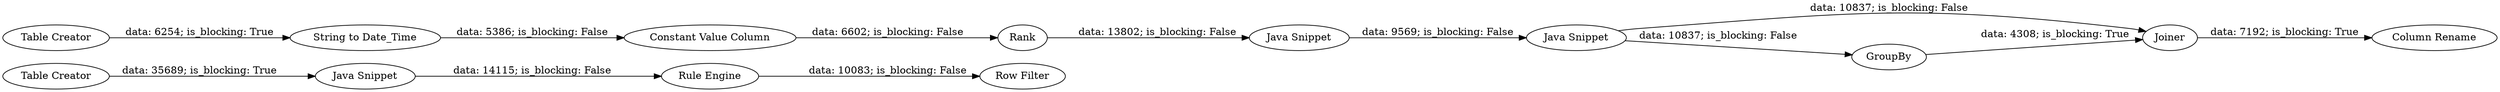 digraph {
	"-3079205484197770595_53" [label="Table Creator"]
	"-3079205484197770595_10" [label="Constant Value Column"]
	"-3079205484197770595_55" [label="Rule Engine"]
	"-3079205484197770595_48" [label="Java Snippet"]
	"-3079205484197770595_54" [label="Java Snippet"]
	"-3079205484197770595_2" [label="String to Date_Time"]
	"-3079205484197770595_12" [label="Java Snippet"]
	"-3079205484197770595_56" [label="Row Filter"]
	"-3079205484197770595_50" [label=Joiner]
	"-3079205484197770595_1" [label="Table Creator"]
	"-3079205484197770595_49" [label=GroupBy]
	"-3079205484197770595_9" [label=Rank]
	"-3079205484197770595_51" [label="Column Rename"]
	"-3079205484197770595_1" -> "-3079205484197770595_2" [label="data: 6254; is_blocking: True"]
	"-3079205484197770595_49" -> "-3079205484197770595_50" [label="data: 4308; is_blocking: True"]
	"-3079205484197770595_50" -> "-3079205484197770595_51" [label="data: 7192; is_blocking: True"]
	"-3079205484197770595_2" -> "-3079205484197770595_10" [label="data: 5386; is_blocking: False"]
	"-3079205484197770595_10" -> "-3079205484197770595_9" [label="data: 6602; is_blocking: False"]
	"-3079205484197770595_54" -> "-3079205484197770595_55" [label="data: 14115; is_blocking: False"]
	"-3079205484197770595_55" -> "-3079205484197770595_56" [label="data: 10083; is_blocking: False"]
	"-3079205484197770595_53" -> "-3079205484197770595_54" [label="data: 35689; is_blocking: True"]
	"-3079205484197770595_9" -> "-3079205484197770595_12" [label="data: 13802; is_blocking: False"]
	"-3079205484197770595_48" -> "-3079205484197770595_49" [label="data: 10837; is_blocking: False"]
	"-3079205484197770595_48" -> "-3079205484197770595_50" [label="data: 10837; is_blocking: False"]
	"-3079205484197770595_12" -> "-3079205484197770595_48" [label="data: 9569; is_blocking: False"]
	rankdir=LR
}
